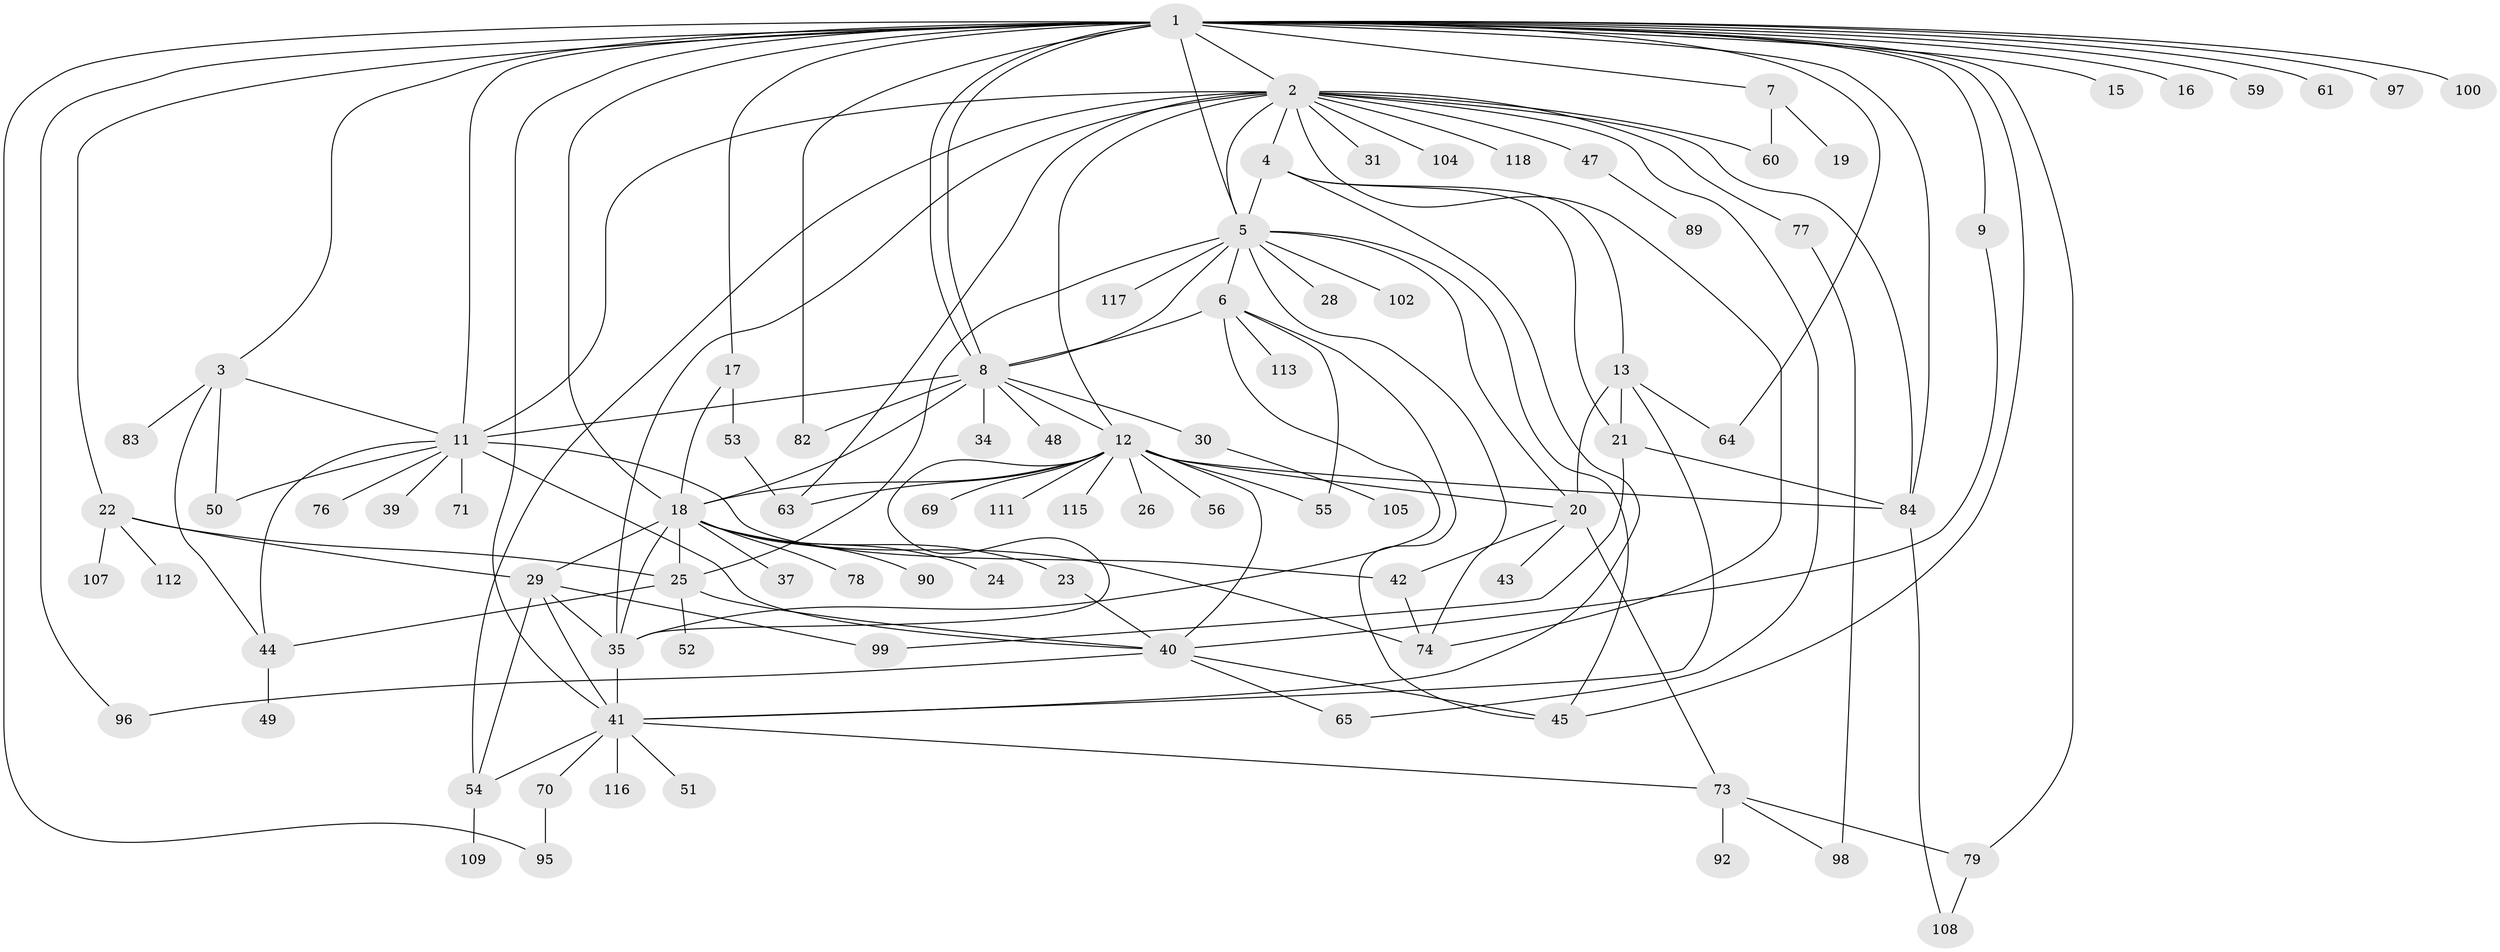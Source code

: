 // Generated by graph-tools (version 1.1) at 2025/51/02/27/25 19:51:55]
// undirected, 88 vertices, 146 edges
graph export_dot {
graph [start="1"]
  node [color=gray90,style=filled];
  1 [super="+38"];
  2 [super="+10"];
  3;
  4;
  5 [super="+67"];
  6 [super="+80"];
  7 [super="+46"];
  8 [super="+66"];
  9 [super="+58"];
  11 [super="+33"];
  12 [super="+14"];
  13;
  15;
  16;
  17;
  18 [super="+27"];
  19;
  20 [super="+114"];
  21 [super="+101"];
  22 [super="+32"];
  23 [super="+57"];
  24;
  25;
  26;
  28;
  29;
  30 [super="+91"];
  31;
  34;
  35 [super="+36"];
  37;
  39;
  40 [super="+62"];
  41 [super="+68"];
  42 [super="+75"];
  43;
  44 [super="+110"];
  45;
  47;
  48;
  49 [super="+106"];
  50;
  51;
  52;
  53 [super="+94"];
  54 [super="+72"];
  55;
  56;
  59;
  60 [super="+85"];
  61 [super="+88"];
  63;
  64 [super="+81"];
  65;
  69;
  70;
  71;
  73 [super="+87"];
  74;
  76;
  77 [super="+86"];
  78;
  79;
  82;
  83;
  84 [super="+93"];
  89;
  90;
  92;
  95;
  96 [super="+103"];
  97;
  98;
  99;
  100;
  102;
  104;
  105;
  107;
  108;
  109;
  111;
  112;
  113;
  115;
  116;
  117;
  118;
  1 -- 2;
  1 -- 3;
  1 -- 5;
  1 -- 7;
  1 -- 8;
  1 -- 8;
  1 -- 9;
  1 -- 11 [weight=2];
  1 -- 15;
  1 -- 16;
  1 -- 17;
  1 -- 18 [weight=2];
  1 -- 22;
  1 -- 45;
  1 -- 59;
  1 -- 61;
  1 -- 79;
  1 -- 82;
  1 -- 84;
  1 -- 95;
  1 -- 96;
  1 -- 97;
  1 -- 100;
  1 -- 64;
  1 -- 41;
  2 -- 4;
  2 -- 5;
  2 -- 11 [weight=2];
  2 -- 12;
  2 -- 31;
  2 -- 35;
  2 -- 54;
  2 -- 63;
  2 -- 65;
  2 -- 74;
  2 -- 118;
  2 -- 104;
  2 -- 77;
  2 -- 47;
  2 -- 84;
  2 -- 60;
  3 -- 11;
  3 -- 44;
  3 -- 50;
  3 -- 83;
  4 -- 5;
  4 -- 13;
  4 -- 21;
  4 -- 41;
  5 -- 6;
  5 -- 8;
  5 -- 25;
  5 -- 28;
  5 -- 45;
  5 -- 74;
  5 -- 102;
  5 -- 117;
  5 -- 20;
  6 -- 45;
  6 -- 113;
  6 -- 35;
  6 -- 55;
  6 -- 8;
  7 -- 19;
  7 -- 60;
  8 -- 11;
  8 -- 18;
  8 -- 30;
  8 -- 34;
  8 -- 48;
  8 -- 82;
  8 -- 12;
  9 -- 40;
  11 -- 42;
  11 -- 44;
  11 -- 50;
  11 -- 76;
  11 -- 39;
  11 -- 71;
  11 -- 40;
  12 -- 26;
  12 -- 35;
  12 -- 40;
  12 -- 55;
  12 -- 69;
  12 -- 84 [weight=2];
  12 -- 18;
  12 -- 111;
  12 -- 115;
  12 -- 20;
  12 -- 56;
  12 -- 63;
  13 -- 20;
  13 -- 21;
  13 -- 41;
  13 -- 64;
  17 -- 18;
  17 -- 53;
  18 -- 23;
  18 -- 24;
  18 -- 25;
  18 -- 29;
  18 -- 90;
  18 -- 37;
  18 -- 74;
  18 -- 78;
  18 -- 35;
  20 -- 43;
  20 -- 73;
  20 -- 42;
  21 -- 99;
  21 -- 84;
  22 -- 25;
  22 -- 29;
  22 -- 107;
  22 -- 112;
  23 -- 40;
  25 -- 40;
  25 -- 44;
  25 -- 52;
  29 -- 35;
  29 -- 41;
  29 -- 54;
  29 -- 99;
  30 -- 105;
  35 -- 41;
  40 -- 45;
  40 -- 96;
  40 -- 65;
  41 -- 51;
  41 -- 70;
  41 -- 116;
  41 -- 73;
  41 -- 54;
  42 -- 74;
  44 -- 49;
  47 -- 89;
  53 -- 63;
  54 -- 109;
  70 -- 95;
  73 -- 79;
  73 -- 92;
  73 -- 98;
  77 -- 98;
  79 -- 108;
  84 -- 108;
}

